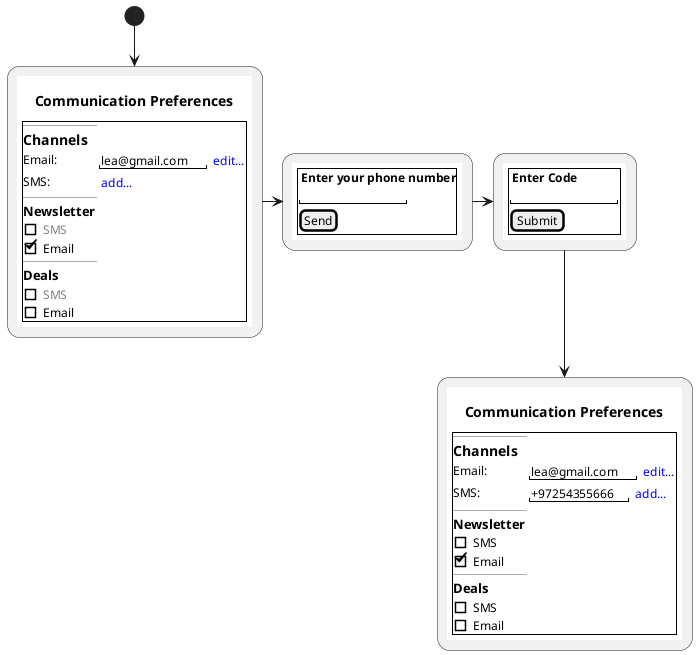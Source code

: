 @startuml
skinparam monochrome true

(*) --> "
{{
salt
{+
title Communication Preferences
  --
  == Channels
 
   Email:  | { "lea@gmail.com" | <color:blue> edit... }
   SMS:  | {  <color:blue> add... }
  
 
  --
  === Newsletter
  [] <color:gray>SMS 
  [X] Email 
  --
  
  
  === Deals
  [] <color:gray>SMS 
  [] Email 
}
}}
" as choose
 
 choose -right-> "
 {{
 salt
 {+
 <b> Enter your phone number
 "             "
 [Send]
 }
 }}
 " as send
 send -right-> "
 {{
 salt
 {+
 <b> Enter Code
 "             "
 [Submit]

 }
 }}
 " as submit
 
 submit -down-> "
 {{
 salt
 {+
 title Communication Preferences
   --
   == Channels
  
    Email:  | { "lea@gmail.com" | <color:blue> edit... }
    SMS:  | { "+97254355666" | <color:blue> add... }
   
  
   --
   === Newsletter
   [] SMS 
   [X] Email 
   --
   
   
   === Deals
   [] SMS 
   [] Email 
 }
 }}
 "
 @enduml
 